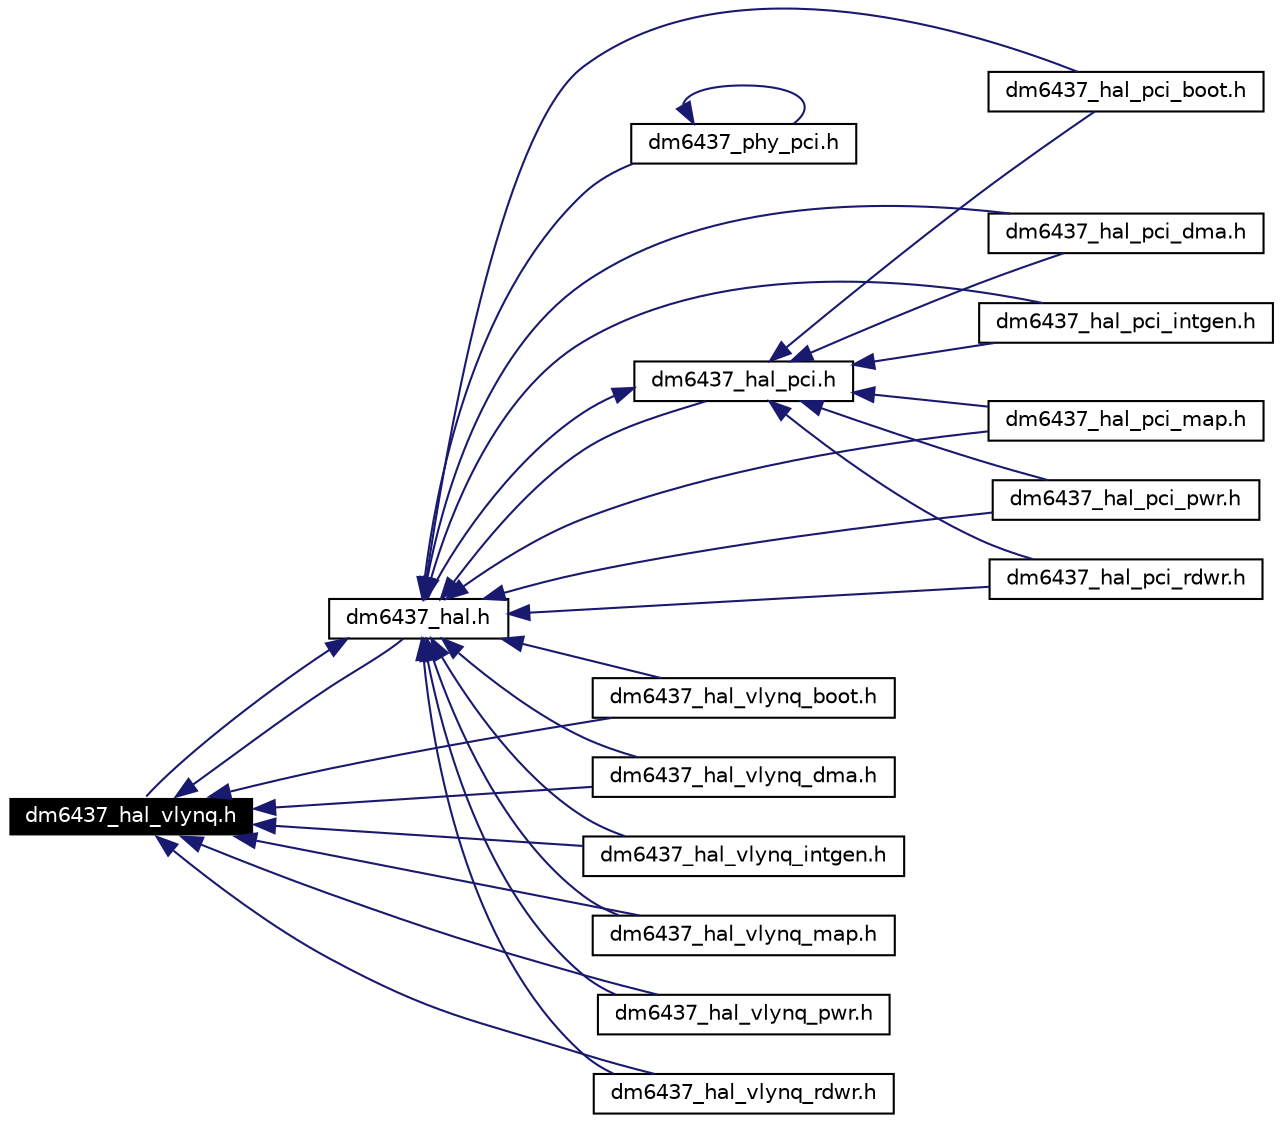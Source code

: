 digraph G
{
  edge [fontname="Helvetica",fontsize=10,labelfontname="Helvetica",labelfontsize=10];
  node [fontname="Helvetica",fontsize=10,shape=record];
  rankdir=LR;
  Node1 [label="dm6437_hal_vlynq.h",height=0.2,width=0.4,color="white", fillcolor="black", style="filled" fontcolor="white"];
  Node1 -> Node2 [dir=back,color="midnightblue",fontsize=10,style="solid",fontname="Helvetica"];
  Node2 [label="dm6437_hal.h",height=0.2,width=0.4,color="black", fillcolor="white", style="filled",URL="$dm6437__hal_8h.html"];
  Node2 -> Node3 [dir=back,color="midnightblue",fontsize=10,style="solid",fontname="Helvetica"];
  Node3 [label="dm6437_hal_pci.h",height=0.2,width=0.4,color="black", fillcolor="white", style="filled",URL="$dm6437__hal__pci_8h.html"];
  Node3 -> Node2 [dir=back,color="midnightblue",fontsize=10,style="solid",fontname="Helvetica"];
  Node3 -> Node4 [dir=back,color="midnightblue",fontsize=10,style="solid",fontname="Helvetica"];
  Node4 [label="dm6437_hal_pci_boot.h",height=0.2,width=0.4,color="black", fillcolor="white", style="filled",URL="$dm6437__hal__pci__boot_8h.html"];
  Node3 -> Node5 [dir=back,color="midnightblue",fontsize=10,style="solid",fontname="Helvetica"];
  Node5 [label="dm6437_hal_pci_dma.h",height=0.2,width=0.4,color="black", fillcolor="white", style="filled",URL="$dm6437__hal__pci__dma_8h.html"];
  Node3 -> Node6 [dir=back,color="midnightblue",fontsize=10,style="solid",fontname="Helvetica"];
  Node6 [label="dm6437_hal_pci_intgen.h",height=0.2,width=0.4,color="black", fillcolor="white", style="filled",URL="$dm6437__hal__pci__intgen_8h.html"];
  Node3 -> Node7 [dir=back,color="midnightblue",fontsize=10,style="solid",fontname="Helvetica"];
  Node7 [label="dm6437_hal_pci_map.h",height=0.2,width=0.4,color="black", fillcolor="white", style="filled",URL="$dm6437__hal__pci__map_8h.html"];
  Node3 -> Node8 [dir=back,color="midnightblue",fontsize=10,style="solid",fontname="Helvetica"];
  Node8 [label="dm6437_hal_pci_pwr.h",height=0.2,width=0.4,color="black", fillcolor="white", style="filled",URL="$dm6437__hal__pci__pwr_8h.html"];
  Node3 -> Node9 [dir=back,color="midnightblue",fontsize=10,style="solid",fontname="Helvetica"];
  Node9 [label="dm6437_hal_pci_rdwr.h",height=0.2,width=0.4,color="black", fillcolor="white", style="filled",URL="$dm6437__hal__pci__rdwr_8h.html"];
  Node2 -> Node4 [dir=back,color="midnightblue",fontsize=10,style="solid",fontname="Helvetica"];
  Node2 -> Node5 [dir=back,color="midnightblue",fontsize=10,style="solid",fontname="Helvetica"];
  Node2 -> Node6 [dir=back,color="midnightblue",fontsize=10,style="solid",fontname="Helvetica"];
  Node2 -> Node7 [dir=back,color="midnightblue",fontsize=10,style="solid",fontname="Helvetica"];
  Node2 -> Node8 [dir=back,color="midnightblue",fontsize=10,style="solid",fontname="Helvetica"];
  Node2 -> Node9 [dir=back,color="midnightblue",fontsize=10,style="solid",fontname="Helvetica"];
  Node2 -> Node1 [dir=back,color="midnightblue",fontsize=10,style="solid",fontname="Helvetica"];
  Node2 -> Node10 [dir=back,color="midnightblue",fontsize=10,style="solid",fontname="Helvetica"];
  Node10 [label="dm6437_hal_vlynq_boot.h",height=0.2,width=0.4,color="black", fillcolor="white", style="filled",URL="$dm6437__hal__vlynq__boot_8h.html"];
  Node2 -> Node11 [dir=back,color="midnightblue",fontsize=10,style="solid",fontname="Helvetica"];
  Node11 [label="dm6437_hal_vlynq_dma.h",height=0.2,width=0.4,color="black", fillcolor="white", style="filled",URL="$dm6437__hal__vlynq__dma_8h.html"];
  Node2 -> Node12 [dir=back,color="midnightblue",fontsize=10,style="solid",fontname="Helvetica"];
  Node12 [label="dm6437_hal_vlynq_intgen.h",height=0.2,width=0.4,color="black", fillcolor="white", style="filled",URL="$dm6437__hal__vlynq__intgen_8h.html"];
  Node2 -> Node13 [dir=back,color="midnightblue",fontsize=10,style="solid",fontname="Helvetica"];
  Node13 [label="dm6437_hal_vlynq_map.h",height=0.2,width=0.4,color="black", fillcolor="white", style="filled",URL="$dm6437__hal__vlynq__map_8h.html"];
  Node2 -> Node14 [dir=back,color="midnightblue",fontsize=10,style="solid",fontname="Helvetica"];
  Node14 [label="dm6437_hal_vlynq_pwr.h",height=0.2,width=0.4,color="black", fillcolor="white", style="filled",URL="$dm6437__hal__vlynq__pwr_8h.html"];
  Node2 -> Node15 [dir=back,color="midnightblue",fontsize=10,style="solid",fontname="Helvetica"];
  Node15 [label="dm6437_hal_vlynq_rdwr.h",height=0.2,width=0.4,color="black", fillcolor="white", style="filled",URL="$dm6437__hal__vlynq__rdwr_8h.html"];
  Node2 -> Node16 [dir=back,color="midnightblue",fontsize=10,style="solid",fontname="Helvetica"];
  Node16 [label="dm6437_phy_pci.h",height=0.2,width=0.4,color="black", fillcolor="white", style="filled",URL="$dm6437__phy__pci_8h.html"];
  Node16 -> Node16 [dir=back,color="midnightblue",fontsize=10,style="solid",fontname="Helvetica"];
  Node1 -> Node10 [dir=back,color="midnightblue",fontsize=10,style="solid",fontname="Helvetica"];
  Node1 -> Node11 [dir=back,color="midnightblue",fontsize=10,style="solid",fontname="Helvetica"];
  Node1 -> Node12 [dir=back,color="midnightblue",fontsize=10,style="solid",fontname="Helvetica"];
  Node1 -> Node13 [dir=back,color="midnightblue",fontsize=10,style="solid",fontname="Helvetica"];
  Node1 -> Node14 [dir=back,color="midnightblue",fontsize=10,style="solid",fontname="Helvetica"];
  Node1 -> Node15 [dir=back,color="midnightblue",fontsize=10,style="solid",fontname="Helvetica"];
}
